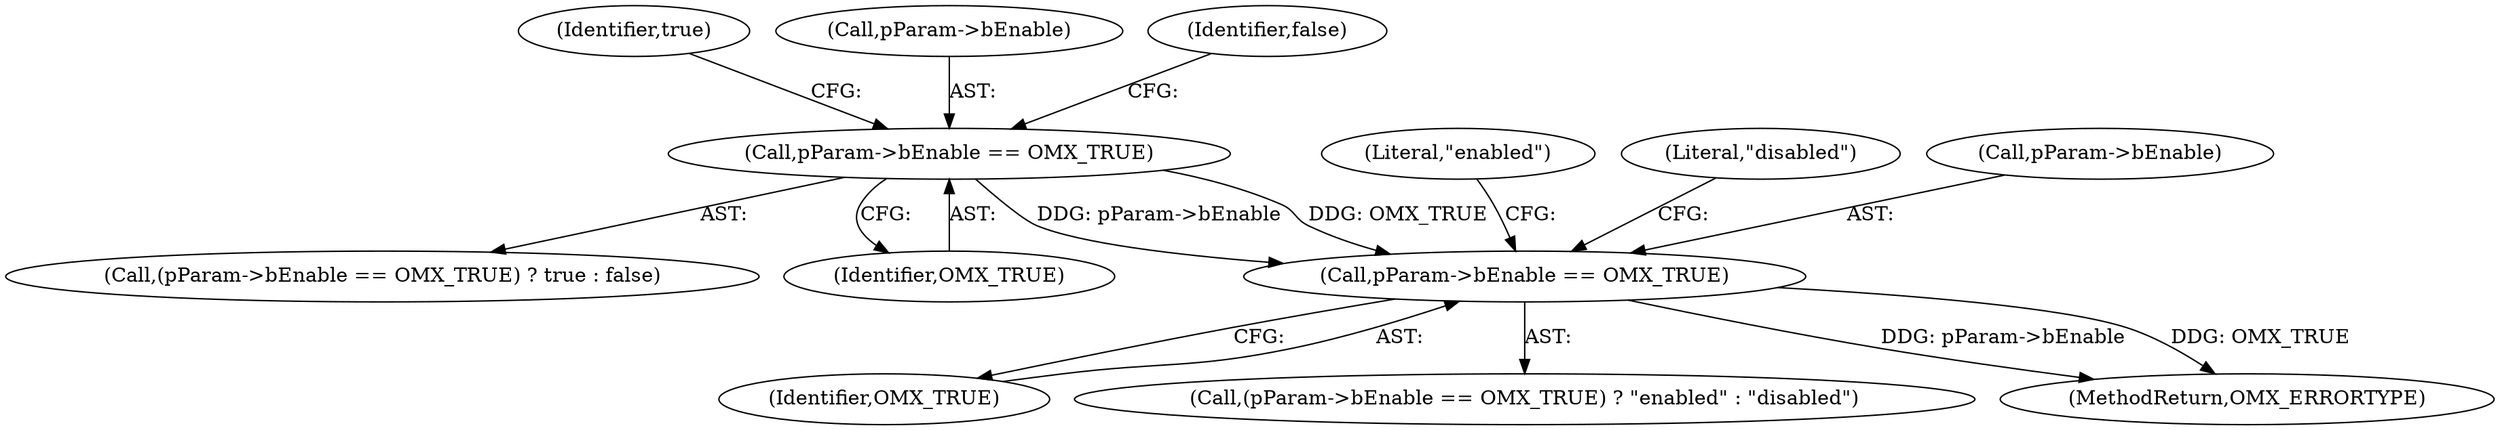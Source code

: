 digraph "0_Android_560ccdb509a7b86186fac0fce1b25bd9a3e6a6e8_7@pointer" {
"1002574" [label="(Call,pParam->bEnable == OMX_TRUE)"];
"1002564" [label="(Call,pParam->bEnable == OMX_TRUE)"];
"1002578" [label="(Identifier,OMX_TRUE)"];
"1002573" [label="(Call,(pParam->bEnable == OMX_TRUE) ? \"enabled\" : \"disabled\")"];
"1002579" [label="(Literal,\"enabled\")"];
"1002580" [label="(Literal,\"disabled\")"];
"1002563" [label="(Call,(pParam->bEnable == OMX_TRUE) ? true : false)"];
"1002574" [label="(Call,pParam->bEnable == OMX_TRUE)"];
"1002568" [label="(Identifier,OMX_TRUE)"];
"1002569" [label="(Identifier,true)"];
"1002565" [label="(Call,pParam->bEnable)"];
"1002913" [label="(MethodReturn,OMX_ERRORTYPE)"];
"1002575" [label="(Call,pParam->bEnable)"];
"1002564" [label="(Call,pParam->bEnable == OMX_TRUE)"];
"1002570" [label="(Identifier,false)"];
"1002574" -> "1002573"  [label="AST: "];
"1002574" -> "1002578"  [label="CFG: "];
"1002575" -> "1002574"  [label="AST: "];
"1002578" -> "1002574"  [label="AST: "];
"1002579" -> "1002574"  [label="CFG: "];
"1002580" -> "1002574"  [label="CFG: "];
"1002574" -> "1002913"  [label="DDG: pParam->bEnable"];
"1002574" -> "1002913"  [label="DDG: OMX_TRUE"];
"1002564" -> "1002574"  [label="DDG: pParam->bEnable"];
"1002564" -> "1002574"  [label="DDG: OMX_TRUE"];
"1002564" -> "1002563"  [label="AST: "];
"1002564" -> "1002568"  [label="CFG: "];
"1002565" -> "1002564"  [label="AST: "];
"1002568" -> "1002564"  [label="AST: "];
"1002569" -> "1002564"  [label="CFG: "];
"1002570" -> "1002564"  [label="CFG: "];
}

